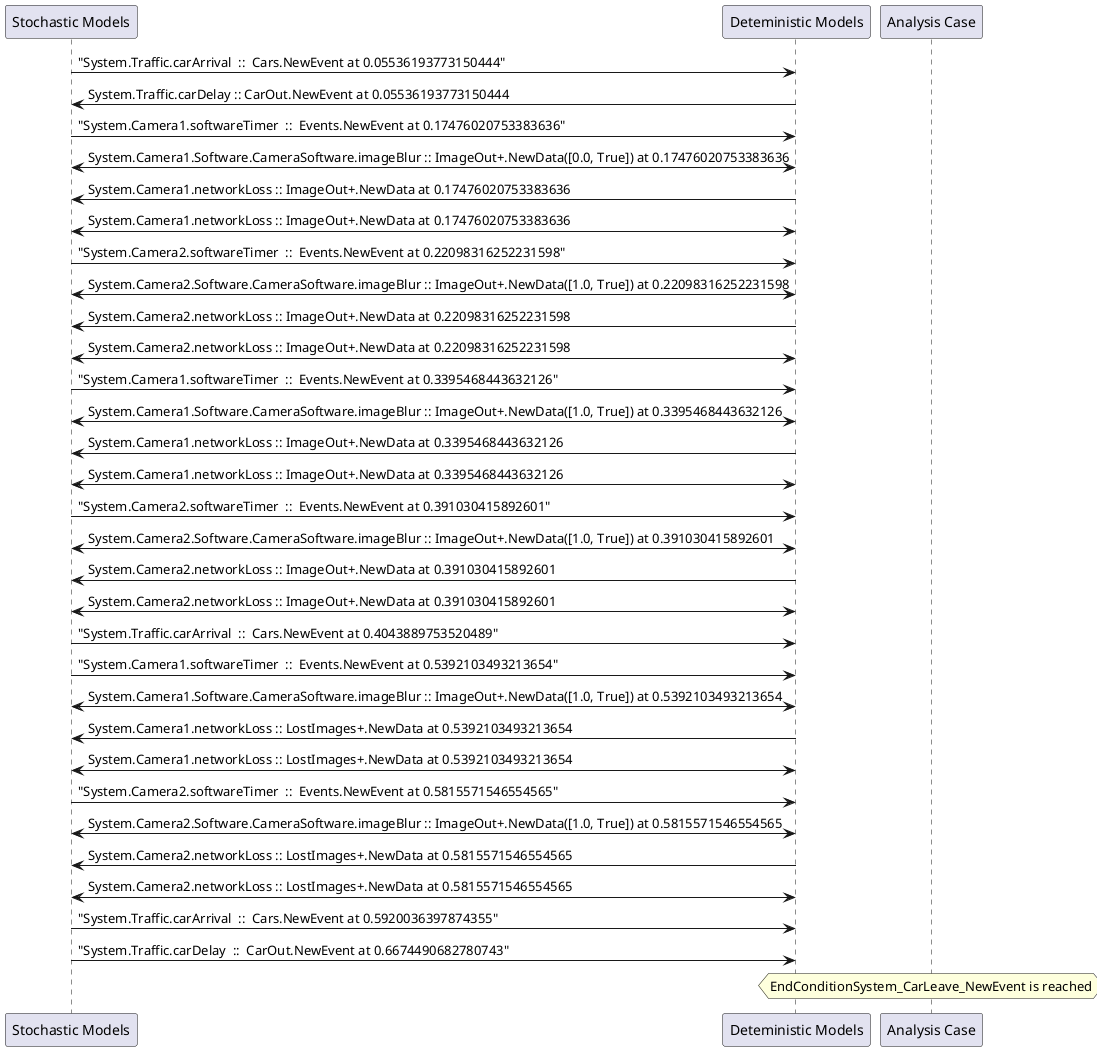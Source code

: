
	@startuml
	participant "Stochastic Models" as stochmodel
	participant "Deteministic Models" as detmodel
	participant "Analysis Case" as analysis
	{2696_stop} stochmodel -> detmodel : "System.Traffic.carArrival  ::  Cars.NewEvent at 0.05536193773150444"
{2708_start} detmodel -> stochmodel : System.Traffic.carDelay :: CarOut.NewEvent at 0.05536193773150444
{2664_stop} stochmodel -> detmodel : "System.Camera1.softwareTimer  ::  Events.NewEvent at 0.17476020753383636"
detmodel <-> stochmodel : System.Camera1.Software.CameraSoftware.imageBlur :: ImageOut+.NewData([0.0, True]) at 0.17476020753383636
detmodel -> stochmodel : System.Camera1.networkLoss :: ImageOut+.NewData at 0.17476020753383636
detmodel <-> stochmodel : System.Camera1.networkLoss :: ImageOut+.NewData at 0.17476020753383636
{2680_stop} stochmodel -> detmodel : "System.Camera2.softwareTimer  ::  Events.NewEvent at 0.22098316252231598"
detmodel <-> stochmodel : System.Camera2.Software.CameraSoftware.imageBlur :: ImageOut+.NewData([1.0, True]) at 0.22098316252231598
detmodel -> stochmodel : System.Camera2.networkLoss :: ImageOut+.NewData at 0.22098316252231598
detmodel <-> stochmodel : System.Camera2.networkLoss :: ImageOut+.NewData at 0.22098316252231598
{2665_stop} stochmodel -> detmodel : "System.Camera1.softwareTimer  ::  Events.NewEvent at 0.3395468443632126"
detmodel <-> stochmodel : System.Camera1.Software.CameraSoftware.imageBlur :: ImageOut+.NewData([1.0, True]) at 0.3395468443632126
detmodel -> stochmodel : System.Camera1.networkLoss :: ImageOut+.NewData at 0.3395468443632126
detmodel <-> stochmodel : System.Camera1.networkLoss :: ImageOut+.NewData at 0.3395468443632126
{2681_stop} stochmodel -> detmodel : "System.Camera2.softwareTimer  ::  Events.NewEvent at 0.391030415892601"
detmodel <-> stochmodel : System.Camera2.Software.CameraSoftware.imageBlur :: ImageOut+.NewData([1.0, True]) at 0.391030415892601
detmodel -> stochmodel : System.Camera2.networkLoss :: ImageOut+.NewData at 0.391030415892601
detmodel <-> stochmodel : System.Camera2.networkLoss :: ImageOut+.NewData at 0.391030415892601
{2697_stop} stochmodel -> detmodel : "System.Traffic.carArrival  ::  Cars.NewEvent at 0.4043889753520489"
{2666_stop} stochmodel -> detmodel : "System.Camera1.softwareTimer  ::  Events.NewEvent at 0.5392103493213654"
detmodel <-> stochmodel : System.Camera1.Software.CameraSoftware.imageBlur :: ImageOut+.NewData([1.0, True]) at 0.5392103493213654
detmodel -> stochmodel : System.Camera1.networkLoss :: LostImages+.NewData at 0.5392103493213654
detmodel <-> stochmodel : System.Camera1.networkLoss :: LostImages+.NewData at 0.5392103493213654
{2682_stop} stochmodel -> detmodel : "System.Camera2.softwareTimer  ::  Events.NewEvent at 0.5815571546554565"
detmodel <-> stochmodel : System.Camera2.Software.CameraSoftware.imageBlur :: ImageOut+.NewData([1.0, True]) at 0.5815571546554565
detmodel -> stochmodel : System.Camera2.networkLoss :: LostImages+.NewData at 0.5815571546554565
detmodel <-> stochmodel : System.Camera2.networkLoss :: LostImages+.NewData at 0.5815571546554565
{2698_stop} stochmodel -> detmodel : "System.Traffic.carArrival  ::  Cars.NewEvent at 0.5920036397874355"
{2708_stop} stochmodel -> detmodel : "System.Traffic.carDelay  ::  CarOut.NewEvent at 0.6674490682780743"
{2708_start} <-> {2708_stop} : delay
hnote over analysis 
EndConditionSystem_CarLeave_NewEvent is reached
endnote
@enduml